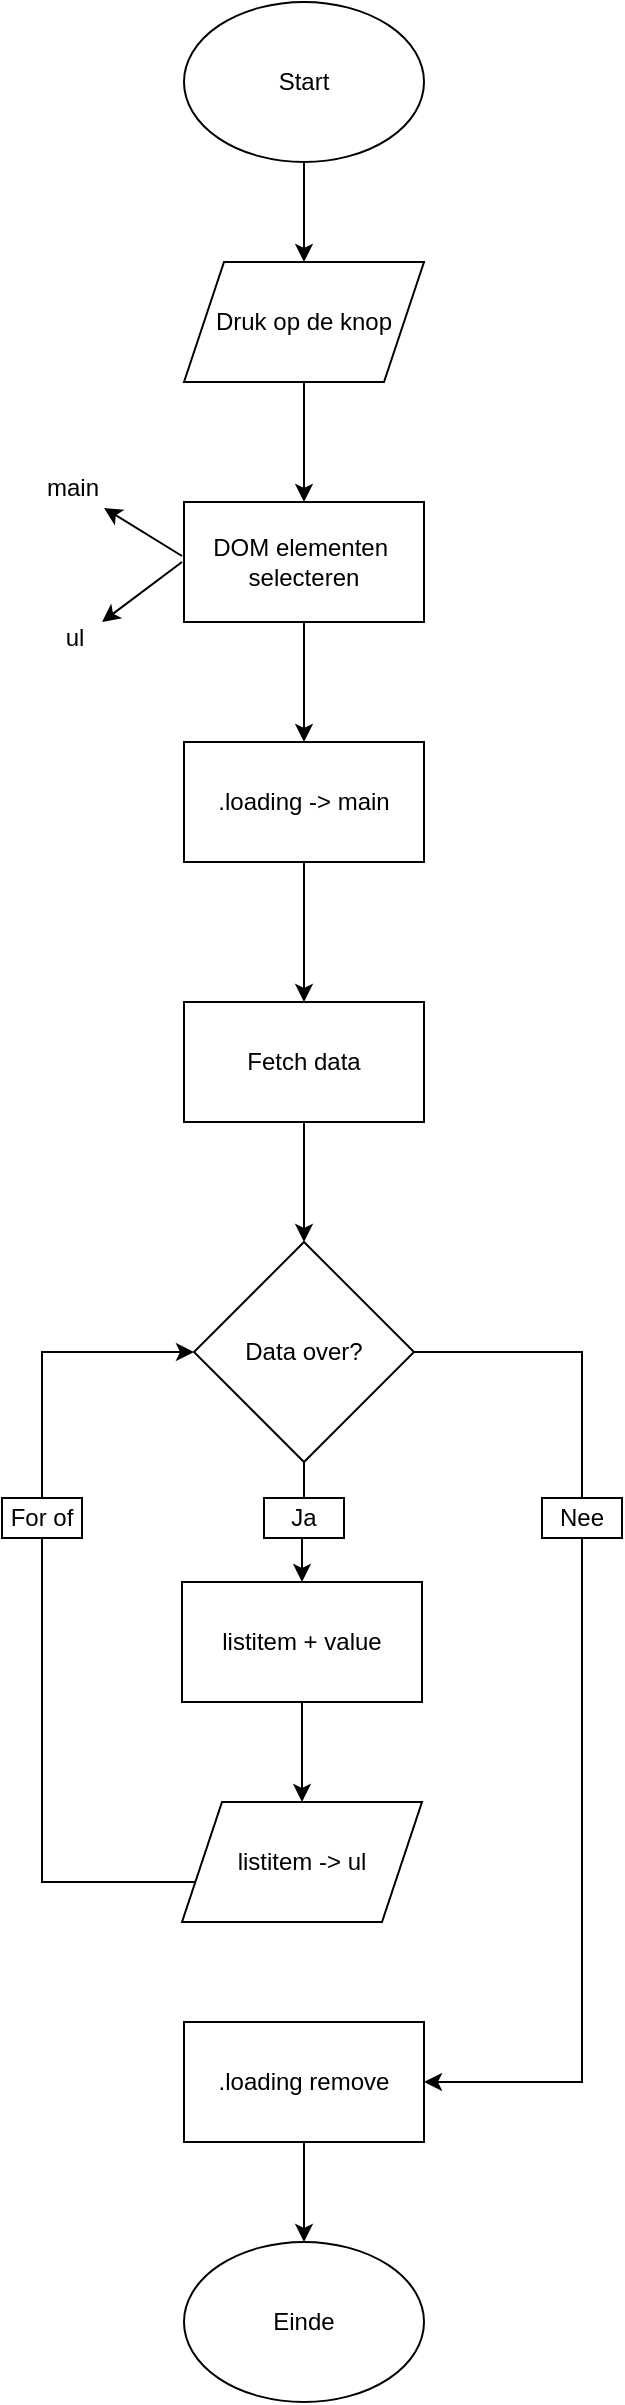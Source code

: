 <mxfile version="24.7.17">
  <diagram id="C5RBs43oDa-KdzZeNtuy" name="Page-1">
    <mxGraphModel dx="370" dy="670" grid="1" gridSize="10" guides="1" tooltips="1" connect="1" arrows="1" fold="1" page="1" pageScale="1" pageWidth="1169" pageHeight="1654" math="0" shadow="0">
      <root>
        <mxCell id="WIyWlLk6GJQsqaUBKTNV-0" />
        <mxCell id="WIyWlLk6GJQsqaUBKTNV-1" parent="WIyWlLk6GJQsqaUBKTNV-0" />
        <mxCell id="pEWXfIRVOJryzQGO15K1-5" style="edgeStyle=orthogonalEdgeStyle;rounded=0;orthogonalLoop=1;jettySize=auto;html=1;exitX=0.5;exitY=1;exitDx=0;exitDy=0;entryX=0.5;entryY=0;entryDx=0;entryDy=0;" parent="WIyWlLk6GJQsqaUBKTNV-1" source="pEWXfIRVOJryzQGO15K1-0" target="pEWXfIRVOJryzQGO15K1-1" edge="1">
          <mxGeometry relative="1" as="geometry" />
        </mxCell>
        <mxCell id="pEWXfIRVOJryzQGO15K1-0" value="Start" style="ellipse;whiteSpace=wrap;html=1;" parent="WIyWlLk6GJQsqaUBKTNV-1" vertex="1">
          <mxGeometry x="520" y="227" width="120" height="80" as="geometry" />
        </mxCell>
        <mxCell id="wpcD75f48upSr0hSdxwY-1" style="edgeStyle=orthogonalEdgeStyle;rounded=0;orthogonalLoop=1;jettySize=auto;html=1;exitX=0.5;exitY=1;exitDx=0;exitDy=0;entryX=0.5;entryY=0;entryDx=0;entryDy=0;" edge="1" parent="WIyWlLk6GJQsqaUBKTNV-1" source="pEWXfIRVOJryzQGO15K1-1" target="wpcD75f48upSr0hSdxwY-0">
          <mxGeometry relative="1" as="geometry" />
        </mxCell>
        <mxCell id="pEWXfIRVOJryzQGO15K1-1" value="Druk op de knop" style="shape=parallelogram;perimeter=parallelogramPerimeter;whiteSpace=wrap;html=1;fixedSize=1;" parent="WIyWlLk6GJQsqaUBKTNV-1" vertex="1">
          <mxGeometry x="520" y="357" width="120" height="60" as="geometry" />
        </mxCell>
        <mxCell id="pEWXfIRVOJryzQGO15K1-4" style="edgeStyle=orthogonalEdgeStyle;rounded=0;orthogonalLoop=1;jettySize=auto;html=1;exitX=0.5;exitY=1;exitDx=0;exitDy=0;entryX=0.5;entryY=0;entryDx=0;entryDy=0;" parent="WIyWlLk6GJQsqaUBKTNV-1" source="pEWXfIRVOJryzQGO15K1-2" target="pEWXfIRVOJryzQGO15K1-3" edge="1">
          <mxGeometry relative="1" as="geometry" />
        </mxCell>
        <mxCell id="pEWXfIRVOJryzQGO15K1-2" value="Fetch data" style="rounded=0;whiteSpace=wrap;html=1;" parent="WIyWlLk6GJQsqaUBKTNV-1" vertex="1">
          <mxGeometry x="520" y="727" width="120" height="60" as="geometry" />
        </mxCell>
        <mxCell id="pEWXfIRVOJryzQGO15K1-7" style="edgeStyle=orthogonalEdgeStyle;rounded=0;orthogonalLoop=1;jettySize=auto;html=1;exitX=0.5;exitY=1;exitDx=0;exitDy=0;entryX=0.5;entryY=0;entryDx=0;entryDy=0;" parent="WIyWlLk6GJQsqaUBKTNV-1" source="pEWXfIRVOJryzQGO15K1-3" target="pEWXfIRVOJryzQGO15K1-6" edge="1">
          <mxGeometry relative="1" as="geometry" />
        </mxCell>
        <mxCell id="pEWXfIRVOJryzQGO15K1-16" style="edgeStyle=orthogonalEdgeStyle;rounded=0;orthogonalLoop=1;jettySize=auto;html=1;exitX=1;exitY=0.5;exitDx=0;exitDy=0;entryX=1;entryY=0.5;entryDx=0;entryDy=0;" parent="WIyWlLk6GJQsqaUBKTNV-1" source="pEWXfIRVOJryzQGO15K1-3" target="pEWXfIRVOJryzQGO15K1-14" edge="1">
          <mxGeometry relative="1" as="geometry">
            <Array as="points">
              <mxPoint x="719" y="902" />
              <mxPoint x="719" y="1267" />
            </Array>
          </mxGeometry>
        </mxCell>
        <mxCell id="pEWXfIRVOJryzQGO15K1-3" value="Data over?" style="rhombus;whiteSpace=wrap;html=1;" parent="WIyWlLk6GJQsqaUBKTNV-1" vertex="1">
          <mxGeometry x="525" y="847" width="110" height="110" as="geometry" />
        </mxCell>
        <mxCell id="pEWXfIRVOJryzQGO15K1-10" style="edgeStyle=orthogonalEdgeStyle;rounded=0;orthogonalLoop=1;jettySize=auto;html=1;exitX=0.5;exitY=1;exitDx=0;exitDy=0;entryX=0.5;entryY=0;entryDx=0;entryDy=0;" parent="WIyWlLk6GJQsqaUBKTNV-1" source="pEWXfIRVOJryzQGO15K1-6" target="pEWXfIRVOJryzQGO15K1-9" edge="1">
          <mxGeometry relative="1" as="geometry" />
        </mxCell>
        <mxCell id="pEWXfIRVOJryzQGO15K1-6" value="listitem + value" style="rounded=0;whiteSpace=wrap;html=1;" parent="WIyWlLk6GJQsqaUBKTNV-1" vertex="1">
          <mxGeometry x="519" y="1017" width="120" height="60" as="geometry" />
        </mxCell>
        <mxCell id="pEWXfIRVOJryzQGO15K1-8" value="Ja" style="rounded=0;whiteSpace=wrap;html=1;" parent="WIyWlLk6GJQsqaUBKTNV-1" vertex="1">
          <mxGeometry x="560" y="975" width="40" height="20" as="geometry" />
        </mxCell>
        <mxCell id="pEWXfIRVOJryzQGO15K1-11" style="edgeStyle=orthogonalEdgeStyle;rounded=0;orthogonalLoop=1;jettySize=auto;html=1;exitX=0;exitY=0.5;exitDx=0;exitDy=0;entryX=0;entryY=0.5;entryDx=0;entryDy=0;" parent="WIyWlLk6GJQsqaUBKTNV-1" source="pEWXfIRVOJryzQGO15K1-9" target="pEWXfIRVOJryzQGO15K1-3" edge="1">
          <mxGeometry relative="1" as="geometry">
            <mxPoint x="499" y="757" as="targetPoint" />
            <Array as="points">
              <mxPoint x="529" y="1167" />
              <mxPoint x="449" y="1167" />
              <mxPoint x="449" y="902" />
            </Array>
          </mxGeometry>
        </mxCell>
        <mxCell id="pEWXfIRVOJryzQGO15K1-9" value="listitem -&amp;gt; ul" style="shape=parallelogram;perimeter=parallelogramPerimeter;whiteSpace=wrap;html=1;fixedSize=1;" parent="WIyWlLk6GJQsqaUBKTNV-1" vertex="1">
          <mxGeometry x="519" y="1127" width="120" height="60" as="geometry" />
        </mxCell>
        <mxCell id="wpcD75f48upSr0hSdxwY-12" style="edgeStyle=orthogonalEdgeStyle;rounded=0;orthogonalLoop=1;jettySize=auto;html=1;exitX=0.5;exitY=1;exitDx=0;exitDy=0;entryX=0.5;entryY=0;entryDx=0;entryDy=0;" edge="1" parent="WIyWlLk6GJQsqaUBKTNV-1" source="pEWXfIRVOJryzQGO15K1-14" target="wpcD75f48upSr0hSdxwY-11">
          <mxGeometry relative="1" as="geometry" />
        </mxCell>
        <mxCell id="pEWXfIRVOJryzQGO15K1-14" value=".loading remove" style="rounded=0;whiteSpace=wrap;html=1;" parent="WIyWlLk6GJQsqaUBKTNV-1" vertex="1">
          <mxGeometry x="520" y="1237" width="120" height="60" as="geometry" />
        </mxCell>
        <mxCell id="pEWXfIRVOJryzQGO15K1-17" value="Nee" style="rounded=0;whiteSpace=wrap;html=1;" parent="WIyWlLk6GJQsqaUBKTNV-1" vertex="1">
          <mxGeometry x="699" y="975" width="40" height="20" as="geometry" />
        </mxCell>
        <mxCell id="wpcD75f48upSr0hSdxwY-3" style="edgeStyle=orthogonalEdgeStyle;rounded=0;orthogonalLoop=1;jettySize=auto;html=1;exitX=0.5;exitY=1;exitDx=0;exitDy=0;entryX=0.5;entryY=0;entryDx=0;entryDy=0;" edge="1" parent="WIyWlLk6GJQsqaUBKTNV-1" source="wpcD75f48upSr0hSdxwY-0" target="wpcD75f48upSr0hSdxwY-2">
          <mxGeometry relative="1" as="geometry" />
        </mxCell>
        <mxCell id="wpcD75f48upSr0hSdxwY-0" value="DOM elementen&amp;nbsp;&lt;div&gt;selecteren&lt;/div&gt;" style="rounded=0;whiteSpace=wrap;html=1;" vertex="1" parent="WIyWlLk6GJQsqaUBKTNV-1">
          <mxGeometry x="520" y="477" width="120" height="60" as="geometry" />
        </mxCell>
        <mxCell id="wpcD75f48upSr0hSdxwY-4" style="edgeStyle=orthogonalEdgeStyle;rounded=0;orthogonalLoop=1;jettySize=auto;html=1;exitX=0.5;exitY=1;exitDx=0;exitDy=0;entryX=0.5;entryY=0;entryDx=0;entryDy=0;" edge="1" parent="WIyWlLk6GJQsqaUBKTNV-1" source="wpcD75f48upSr0hSdxwY-2" target="pEWXfIRVOJryzQGO15K1-2">
          <mxGeometry relative="1" as="geometry" />
        </mxCell>
        <mxCell id="wpcD75f48upSr0hSdxwY-2" value=".loading -&amp;gt; main" style="rounded=0;whiteSpace=wrap;html=1;" vertex="1" parent="WIyWlLk6GJQsqaUBKTNV-1">
          <mxGeometry x="520" y="597" width="120" height="60" as="geometry" />
        </mxCell>
        <mxCell id="wpcD75f48upSr0hSdxwY-7" value="main" style="text;html=1;align=center;verticalAlign=middle;resizable=0;points=[];autosize=1;strokeColor=none;fillColor=none;" vertex="1" parent="WIyWlLk6GJQsqaUBKTNV-1">
          <mxGeometry x="439" y="455" width="50" height="30" as="geometry" />
        </mxCell>
        <mxCell id="wpcD75f48upSr0hSdxwY-8" value="ul" style="text;html=1;align=center;verticalAlign=middle;resizable=0;points=[];autosize=1;strokeColor=none;fillColor=none;" vertex="1" parent="WIyWlLk6GJQsqaUBKTNV-1">
          <mxGeometry x="450" y="530" width="30" height="30" as="geometry" />
        </mxCell>
        <mxCell id="wpcD75f48upSr0hSdxwY-9" value="For of" style="rounded=0;whiteSpace=wrap;html=1;" vertex="1" parent="WIyWlLk6GJQsqaUBKTNV-1">
          <mxGeometry x="429" y="975" width="40" height="20" as="geometry" />
        </mxCell>
        <mxCell id="wpcD75f48upSr0hSdxwY-11" value="Einde" style="ellipse;whiteSpace=wrap;html=1;" vertex="1" parent="WIyWlLk6GJQsqaUBKTNV-1">
          <mxGeometry x="520" y="1347" width="120" height="80" as="geometry" />
        </mxCell>
        <mxCell id="wpcD75f48upSr0hSdxwY-14" value="" style="endArrow=classic;html=1;rounded=0;" edge="1" parent="WIyWlLk6GJQsqaUBKTNV-1">
          <mxGeometry width="50" height="50" relative="1" as="geometry">
            <mxPoint x="519" y="507" as="sourcePoint" />
            <mxPoint x="479" y="537" as="targetPoint" />
          </mxGeometry>
        </mxCell>
        <mxCell id="wpcD75f48upSr0hSdxwY-15" value="" style="endArrow=classic;html=1;rounded=0;" edge="1" parent="WIyWlLk6GJQsqaUBKTNV-1">
          <mxGeometry width="50" height="50" relative="1" as="geometry">
            <mxPoint x="519.005" y="504" as="sourcePoint" />
            <mxPoint x="480" y="480" as="targetPoint" />
          </mxGeometry>
        </mxCell>
      </root>
    </mxGraphModel>
  </diagram>
</mxfile>
